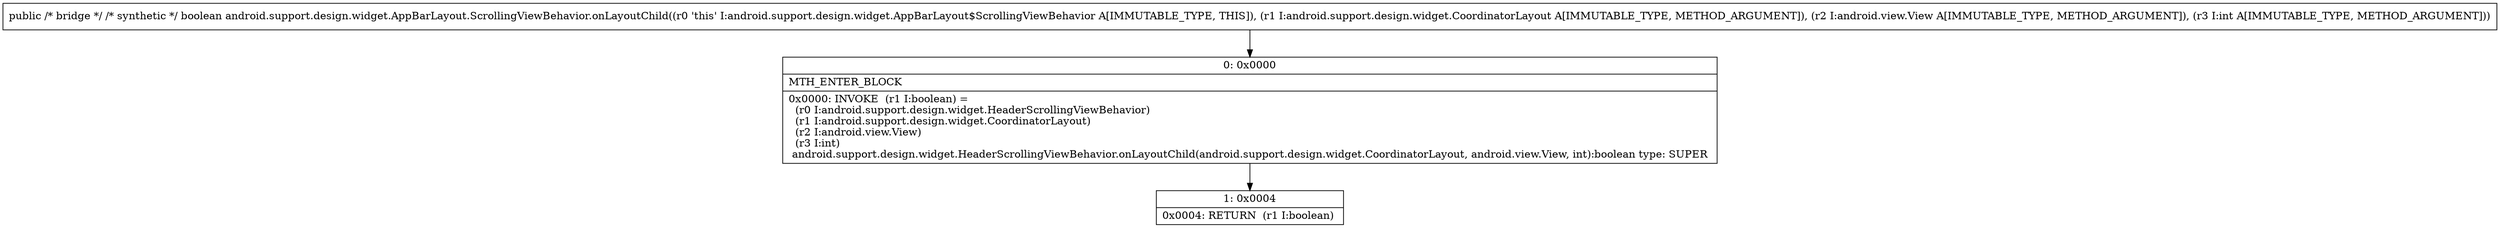 digraph "CFG forandroid.support.design.widget.AppBarLayout.ScrollingViewBehavior.onLayoutChild(Landroid\/support\/design\/widget\/CoordinatorLayout;Landroid\/view\/View;I)Z" {
Node_0 [shape=record,label="{0\:\ 0x0000|MTH_ENTER_BLOCK\l|0x0000: INVOKE  (r1 I:boolean) = \l  (r0 I:android.support.design.widget.HeaderScrollingViewBehavior)\l  (r1 I:android.support.design.widget.CoordinatorLayout)\l  (r2 I:android.view.View)\l  (r3 I:int)\l android.support.design.widget.HeaderScrollingViewBehavior.onLayoutChild(android.support.design.widget.CoordinatorLayout, android.view.View, int):boolean type: SUPER \l}"];
Node_1 [shape=record,label="{1\:\ 0x0004|0x0004: RETURN  (r1 I:boolean) \l}"];
MethodNode[shape=record,label="{public \/* bridge *\/ \/* synthetic *\/ boolean android.support.design.widget.AppBarLayout.ScrollingViewBehavior.onLayoutChild((r0 'this' I:android.support.design.widget.AppBarLayout$ScrollingViewBehavior A[IMMUTABLE_TYPE, THIS]), (r1 I:android.support.design.widget.CoordinatorLayout A[IMMUTABLE_TYPE, METHOD_ARGUMENT]), (r2 I:android.view.View A[IMMUTABLE_TYPE, METHOD_ARGUMENT]), (r3 I:int A[IMMUTABLE_TYPE, METHOD_ARGUMENT])) }"];
MethodNode -> Node_0;
Node_0 -> Node_1;
}

